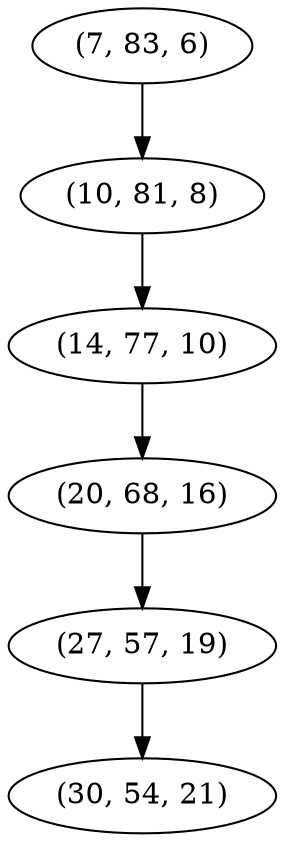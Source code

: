 digraph tree {
    "(7, 83, 6)";
    "(10, 81, 8)";
    "(14, 77, 10)";
    "(20, 68, 16)";
    "(27, 57, 19)";
    "(30, 54, 21)";
    "(7, 83, 6)" -> "(10, 81, 8)";
    "(10, 81, 8)" -> "(14, 77, 10)";
    "(14, 77, 10)" -> "(20, 68, 16)";
    "(20, 68, 16)" -> "(27, 57, 19)";
    "(27, 57, 19)" -> "(30, 54, 21)";
}
